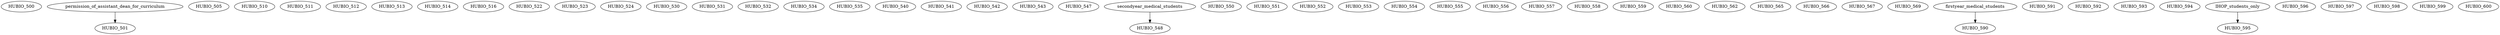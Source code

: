 digraph G {
    HUBIO_500;
    edge [color=black];
    permission_of_assistant_dean_for_curriculum -> HUBIO_501;
    HUBIO_505;
    HUBIO_510;
    HUBIO_511;
    HUBIO_512;
    HUBIO_513;
    HUBIO_514;
    HUBIO_516;
    HUBIO_522;
    HUBIO_523;
    HUBIO_524;
    HUBIO_530;
    HUBIO_531;
    HUBIO_532;
    HUBIO_534;
    HUBIO_535;
    HUBIO_540;
    HUBIO_541;
    HUBIO_542;
    HUBIO_543;
    HUBIO_547;
    edge [color=black];
    secondyear_medical_students -> HUBIO_548;
    HUBIO_550;
    HUBIO_551;
    HUBIO_552;
    HUBIO_553;
    HUBIO_554;
    HUBIO_555;
    HUBIO_556;
    HUBIO_557;
    HUBIO_558;
    HUBIO_559;
    HUBIO_560;
    HUBIO_562;
    HUBIO_565;
    HUBIO_566;
    HUBIO_567;
    HUBIO_569;
    edge [color=black];
    firstyear_medical_students -> HUBIO_590;
    HUBIO_591;
    HUBIO_592;
    HUBIO_593;
    HUBIO_594;
    edge [color=black];
    IHOP_students_only -> HUBIO_595;
    HUBIO_596;
    HUBIO_597;
    HUBIO_598;
    HUBIO_599;
    HUBIO_600;
}

